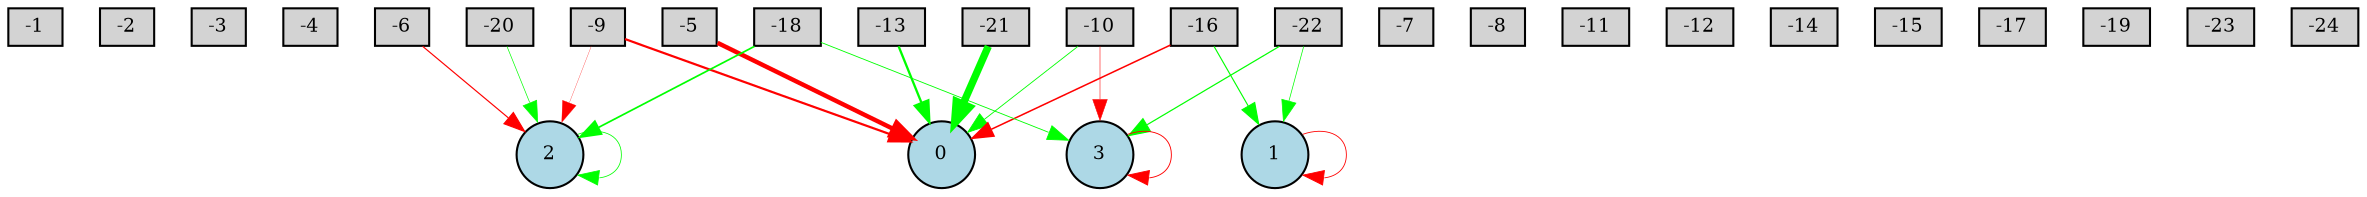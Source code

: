 digraph {
	node [fontsize=9 height=0.2 shape=circle width=0.2]
	-1 [fillcolor=lightgray shape=box style=filled]
	-2 [fillcolor=lightgray shape=box style=filled]
	-3 [fillcolor=lightgray shape=box style=filled]
	-4 [fillcolor=lightgray shape=box style=filled]
	-5 [fillcolor=lightgray shape=box style=filled]
	-6 [fillcolor=lightgray shape=box style=filled]
	-7 [fillcolor=lightgray shape=box style=filled]
	-8 [fillcolor=lightgray shape=box style=filled]
	-9 [fillcolor=lightgray shape=box style=filled]
	-10 [fillcolor=lightgray shape=box style=filled]
	-11 [fillcolor=lightgray shape=box style=filled]
	-12 [fillcolor=lightgray shape=box style=filled]
	-13 [fillcolor=lightgray shape=box style=filled]
	-14 [fillcolor=lightgray shape=box style=filled]
	-15 [fillcolor=lightgray shape=box style=filled]
	-16 [fillcolor=lightgray shape=box style=filled]
	-17 [fillcolor=lightgray shape=box style=filled]
	-18 [fillcolor=lightgray shape=box style=filled]
	-19 [fillcolor=lightgray shape=box style=filled]
	-20 [fillcolor=lightgray shape=box style=filled]
	-21 [fillcolor=lightgray shape=box style=filled]
	-22 [fillcolor=lightgray shape=box style=filled]
	-23 [fillcolor=lightgray shape=box style=filled]
	-24 [fillcolor=lightgray shape=box style=filled]
	0 [fillcolor=lightblue style=filled]
	1 [fillcolor=lightblue style=filled]
	2 [fillcolor=lightblue style=filled]
	3 [fillcolor=lightblue style=filled]
	-5 -> 0 [color=red penwidth=2.1373679788497917 style=solid]
	-20 -> 2 [color=green penwidth=0.3260455097620447 style=solid]
	-18 -> 2 [color=green penwidth=0.8192897308930017 style=solid]
	1 -> 1 [color=red penwidth=0.40885484464865485 style=solid]
	-9 -> 2 [color=red penwidth=0.13220507240892831 style=solid]
	-16 -> 1 [color=green penwidth=0.5443747704428988 style=solid]
	-9 -> 0 [color=red penwidth=1.0596370063869365 style=solid]
	-18 -> 3 [color=green penwidth=0.414977739919121 style=solid]
	-6 -> 2 [color=red penwidth=0.5598642806740269 style=solid]
	-10 -> 3 [color=red penwidth=0.2690826335677037 style=solid]
	3 -> 3 [color=red penwidth=0.4376056611355337 style=solid]
	-21 -> 0 [color=green penwidth=3.5510266726345137 style=solid]
	-16 -> 0 [color=red penwidth=0.7366632707807685 style=solid]
	-22 -> 1 [color=green penwidth=0.34855731027626713 style=solid]
	2 -> 2 [color=green penwidth=0.378210025214622 style=solid]
	-13 -> 0 [color=green penwidth=1.1046060664389807 style=solid]
	-22 -> 3 [color=green penwidth=0.5809096981974696 style=solid]
	-10 -> 0 [color=green penwidth=0.4139170269597735 style=solid]
}
